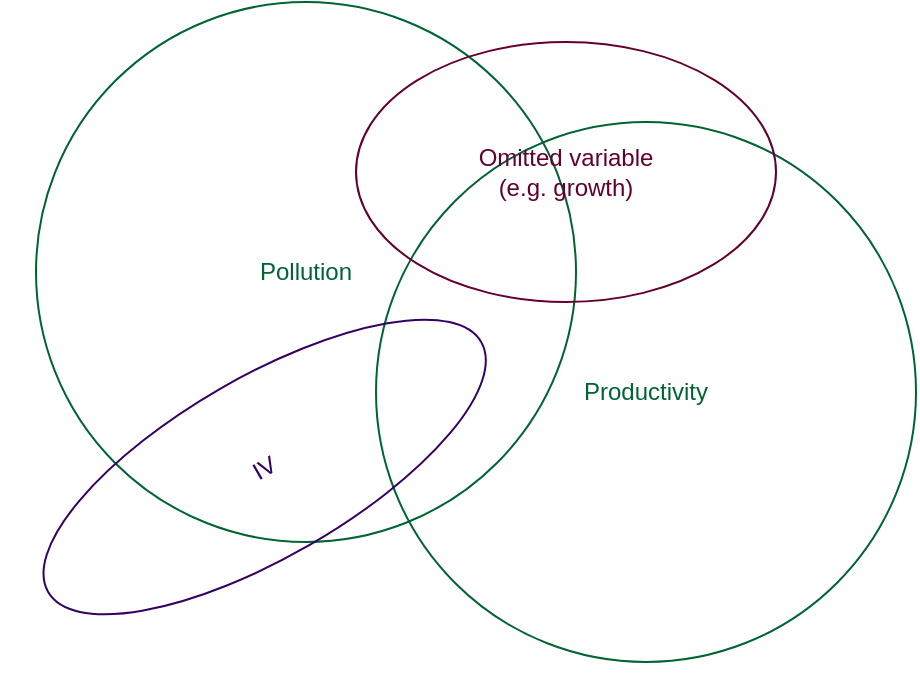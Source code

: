 <mxfile version="22.0.3" type="device">
  <diagram name="Page-1" id="s3ZK1nmSX360O-za-qAG">
    <mxGraphModel dx="1434" dy="854" grid="1" gridSize="10" guides="1" tooltips="1" connect="1" arrows="1" fold="1" page="1" pageScale="1" pageWidth="850" pageHeight="1100" math="0" shadow="0">
      <root>
        <mxCell id="0" />
        <mxCell id="1" parent="0" />
        <mxCell id="bicvr7vfTIFY5oRpYVGM-2" value="Pollution" style="ellipse;whiteSpace=wrap;html=1;aspect=fixed;fillColor=none;strokeColor=#006334;fontColor=#006334;" vertex="1" parent="1">
          <mxGeometry x="180" y="220" width="270" height="270" as="geometry" />
        </mxCell>
        <mxCell id="bicvr7vfTIFY5oRpYVGM-3" value="Productivity" style="ellipse;whiteSpace=wrap;html=1;aspect=fixed;fillColor=none;strokeColor=#006334;fontColor=#006334;" vertex="1" parent="1">
          <mxGeometry x="350" y="280" width="270" height="270" as="geometry" />
        </mxCell>
        <mxCell id="bicvr7vfTIFY5oRpYVGM-5" value="IV" style="ellipse;whiteSpace=wrap;html=1;rotation=-30;fillColor=none;strokeColor=#340063;fontColor=#340063;" vertex="1" parent="1">
          <mxGeometry x="169.33" y="407.5" width="250" height="90" as="geometry" />
        </mxCell>
        <mxCell id="bicvr7vfTIFY5oRpYVGM-6" value="Omitted variable&lt;br&gt;(e.g. growth)" style="ellipse;whiteSpace=wrap;html=1;fontColor=#63002F;fillColor=none;strokeColor=#63002F;" vertex="1" parent="1">
          <mxGeometry x="340" y="240" width="210" height="130" as="geometry" />
        </mxCell>
      </root>
    </mxGraphModel>
  </diagram>
</mxfile>
